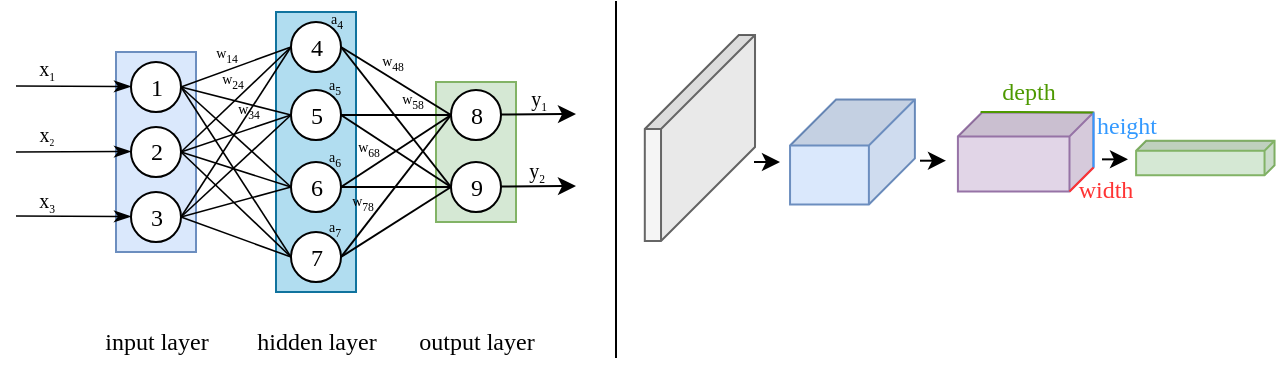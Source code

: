 <mxfile version="26.0.16">
  <diagram name="第 1 页" id="HcRTTimAbUEUHV0r35dK">
    <mxGraphModel dx="763" dy="504" grid="1" gridSize="10" guides="1" tooltips="1" connect="1" arrows="1" fold="1" page="1" pageScale="1" pageWidth="827" pageHeight="1169" math="0" shadow="0">
      <root>
        <mxCell id="0" />
        <mxCell id="1" parent="0" />
        <mxCell id="nZi-JbzOEyZhrvatA6-u-1" value="" style="rounded=0;whiteSpace=wrap;html=1;fillColor=#dae8fc;strokeColor=#6c8ebf;fontFamily=Times New Roman;" parent="1" vertex="1">
          <mxGeometry x="120" y="40" width="40" height="100" as="geometry" />
        </mxCell>
        <mxCell id="nZi-JbzOEyZhrvatA6-u-2" value="" style="rounded=0;whiteSpace=wrap;html=1;fillColor=#b1ddf0;strokeColor=#10739e;fontFamily=Times New Roman;" parent="1" vertex="1">
          <mxGeometry x="200" y="20" width="40" height="140" as="geometry" />
        </mxCell>
        <mxCell id="nZi-JbzOEyZhrvatA6-u-3" value="" style="rounded=0;whiteSpace=wrap;html=1;fillColor=#d5e8d4;strokeColor=#82b366;fontFamily=Times New Roman;" parent="1" vertex="1">
          <mxGeometry x="280" y="55" width="40" height="70" as="geometry" />
        </mxCell>
        <mxCell id="nZi-JbzOEyZhrvatA6-u-18" style="rounded=0;orthogonalLoop=1;jettySize=auto;html=1;exitX=1;exitY=0.5;exitDx=0;exitDy=0;entryX=0;entryY=0.5;entryDx=0;entryDy=0;fontFamily=Times New Roman;endArrow=none;endFill=1;strokeWidth=0.8;startFill=0;" parent="1" source="nZi-JbzOEyZhrvatA6-u-4" target="nZi-JbzOEyZhrvatA6-u-7" edge="1">
          <mxGeometry relative="1" as="geometry" />
        </mxCell>
        <mxCell id="nZi-JbzOEyZhrvatA6-u-4" value="1" style="ellipse;whiteSpace=wrap;html=1;aspect=fixed;fontFamily=Times New Roman;" parent="1" vertex="1">
          <mxGeometry x="127.5" y="45" width="25" height="25" as="geometry" />
        </mxCell>
        <mxCell id="nZi-JbzOEyZhrvatA6-u-5" value="2" style="ellipse;whiteSpace=wrap;html=1;aspect=fixed;fontFamily=Times New Roman;" parent="1" vertex="1">
          <mxGeometry x="127.5" y="77.5" width="25" height="25" as="geometry" />
        </mxCell>
        <mxCell id="nZi-JbzOEyZhrvatA6-u-6" value="3" style="ellipse;whiteSpace=wrap;html=1;aspect=fixed;fontFamily=Times New Roman;" parent="1" vertex="1">
          <mxGeometry x="127.5" y="110" width="25" height="25" as="geometry" />
        </mxCell>
        <mxCell id="nZi-JbzOEyZhrvatA6-u-7" value="4" style="ellipse;whiteSpace=wrap;html=1;aspect=fixed;fontFamily=Times New Roman;" parent="1" vertex="1">
          <mxGeometry x="207.5" y="25" width="25" height="25" as="geometry" />
        </mxCell>
        <mxCell id="nZi-JbzOEyZhrvatA6-u-8" value="7" style="ellipse;whiteSpace=wrap;html=1;aspect=fixed;fontFamily=Times New Roman;" parent="1" vertex="1">
          <mxGeometry x="207.5" y="130" width="25" height="25" as="geometry" />
        </mxCell>
        <mxCell id="nZi-JbzOEyZhrvatA6-u-9" value="5" style="ellipse;whiteSpace=wrap;html=1;aspect=fixed;fontFamily=Times New Roman;" parent="1" vertex="1">
          <mxGeometry x="207.5" y="59" width="25" height="25" as="geometry" />
        </mxCell>
        <mxCell id="nZi-JbzOEyZhrvatA6-u-10" value="6" style="ellipse;whiteSpace=wrap;html=1;aspect=fixed;fontFamily=Times New Roman;" parent="1" vertex="1">
          <mxGeometry x="207.5" y="95" width="25" height="25" as="geometry" />
        </mxCell>
        <mxCell id="nZi-JbzOEyZhrvatA6-u-13" value="9" style="ellipse;whiteSpace=wrap;html=1;aspect=fixed;fontFamily=Times New Roman;" parent="1" vertex="1">
          <mxGeometry x="287.5" y="95" width="25" height="25" as="geometry" />
        </mxCell>
        <mxCell id="nZi-JbzOEyZhrvatA6-u-14" value="8" style="ellipse;whiteSpace=wrap;html=1;aspect=fixed;fontFamily=Times New Roman;" parent="1" vertex="1">
          <mxGeometry x="287.5" y="59" width="25" height="25" as="geometry" />
        </mxCell>
        <mxCell id="nZi-JbzOEyZhrvatA6-u-15" value="" style="endArrow=classicThin;html=1;rounded=0;fontFamily=Times New Roman;strokeWidth=0.8;endFill=1;" parent="1" edge="1">
          <mxGeometry width="50" height="50" relative="1" as="geometry">
            <mxPoint x="70" y="57" as="sourcePoint" />
            <mxPoint x="127.5" y="57.25" as="targetPoint" />
          </mxGeometry>
        </mxCell>
        <mxCell id="nZi-JbzOEyZhrvatA6-u-16" value="" style="endArrow=classicThin;html=1;rounded=0;fontFamily=Times New Roman;strokeWidth=0.8;endFill=1;" parent="1" edge="1">
          <mxGeometry width="50" height="50" relative="1" as="geometry">
            <mxPoint x="70" y="122" as="sourcePoint" />
            <mxPoint x="127.5" y="122.25" as="targetPoint" />
          </mxGeometry>
        </mxCell>
        <mxCell id="nZi-JbzOEyZhrvatA6-u-17" value="" style="endArrow=classicThin;html=1;rounded=0;fontFamily=Times New Roman;strokeWidth=0.8;endFill=1;" parent="1" edge="1">
          <mxGeometry width="50" height="50" relative="1" as="geometry">
            <mxPoint x="70" y="90" as="sourcePoint" />
            <mxPoint x="127.5" y="89.75" as="targetPoint" />
          </mxGeometry>
        </mxCell>
        <mxCell id="nZi-JbzOEyZhrvatA6-u-20" style="rounded=0;orthogonalLoop=1;jettySize=auto;html=1;exitX=1;exitY=0.5;exitDx=0;exitDy=0;entryX=0;entryY=0.5;entryDx=0;entryDy=0;fontFamily=Times New Roman;endArrow=none;endFill=1;strokeWidth=0.8;startFill=0;" parent="1" source="nZi-JbzOEyZhrvatA6-u-4" target="nZi-JbzOEyZhrvatA6-u-8" edge="1">
          <mxGeometry relative="1" as="geometry">
            <mxPoint x="163" y="68" as="sourcePoint" />
            <mxPoint x="218" y="48" as="targetPoint" />
          </mxGeometry>
        </mxCell>
        <mxCell id="nZi-JbzOEyZhrvatA6-u-21" style="rounded=0;orthogonalLoop=1;jettySize=auto;html=1;exitX=1;exitY=0.5;exitDx=0;exitDy=0;entryX=0;entryY=0.5;entryDx=0;entryDy=0;fontFamily=Times New Roman;endArrow=none;endFill=1;strokeWidth=0.8;startFill=0;" parent="1" source="nZi-JbzOEyZhrvatA6-u-4" target="nZi-JbzOEyZhrvatA6-u-10" edge="1">
          <mxGeometry relative="1" as="geometry">
            <mxPoint x="173" y="78" as="sourcePoint" />
            <mxPoint x="228" y="58" as="targetPoint" />
          </mxGeometry>
        </mxCell>
        <mxCell id="nZi-JbzOEyZhrvatA6-u-22" style="rounded=0;orthogonalLoop=1;jettySize=auto;html=1;exitX=1;exitY=0.5;exitDx=0;exitDy=0;entryX=0;entryY=0.5;entryDx=0;entryDy=0;fontFamily=Times New Roman;endArrow=none;endFill=1;strokeWidth=0.8;startFill=0;" parent="1" source="nZi-JbzOEyZhrvatA6-u-4" target="nZi-JbzOEyZhrvatA6-u-9" edge="1">
          <mxGeometry relative="1" as="geometry">
            <mxPoint x="183" y="88" as="sourcePoint" />
            <mxPoint x="238" y="68" as="targetPoint" />
          </mxGeometry>
        </mxCell>
        <mxCell id="nZi-JbzOEyZhrvatA6-u-23" style="rounded=0;orthogonalLoop=1;jettySize=auto;html=1;exitX=1;exitY=0.5;exitDx=0;exitDy=0;entryX=0;entryY=0.5;entryDx=0;entryDy=0;fontFamily=Times New Roman;endArrow=none;endFill=1;strokeWidth=0.8;startFill=0;" parent="1" source="nZi-JbzOEyZhrvatA6-u-5" target="nZi-JbzOEyZhrvatA6-u-8" edge="1">
          <mxGeometry relative="1" as="geometry">
            <mxPoint x="40" y="25" as="sourcePoint" />
            <mxPoint x="95" y="5" as="targetPoint" />
          </mxGeometry>
        </mxCell>
        <mxCell id="nZi-JbzOEyZhrvatA6-u-24" style="rounded=0;orthogonalLoop=1;jettySize=auto;html=1;exitX=1;exitY=0.5;exitDx=0;exitDy=0;entryX=0;entryY=0.5;entryDx=0;entryDy=0;fontFamily=Times New Roman;endArrow=none;endFill=1;strokeWidth=0.8;startFill=0;" parent="1" source="nZi-JbzOEyZhrvatA6-u-5" target="nZi-JbzOEyZhrvatA6-u-10" edge="1">
          <mxGeometry relative="1" as="geometry">
            <mxPoint x="50" y="35" as="sourcePoint" />
            <mxPoint x="105" y="15" as="targetPoint" />
          </mxGeometry>
        </mxCell>
        <mxCell id="nZi-JbzOEyZhrvatA6-u-25" style="rounded=0;orthogonalLoop=1;jettySize=auto;html=1;exitX=1;exitY=0.5;exitDx=0;exitDy=0;entryX=0;entryY=0.5;entryDx=0;entryDy=0;fontFamily=Times New Roman;endArrow=none;endFill=1;strokeWidth=0.8;startFill=0;" parent="1" source="nZi-JbzOEyZhrvatA6-u-5" target="nZi-JbzOEyZhrvatA6-u-9" edge="1">
          <mxGeometry relative="1" as="geometry">
            <mxPoint x="60" y="45" as="sourcePoint" />
            <mxPoint x="115" y="25" as="targetPoint" />
          </mxGeometry>
        </mxCell>
        <mxCell id="nZi-JbzOEyZhrvatA6-u-26" style="rounded=0;orthogonalLoop=1;jettySize=auto;html=1;exitX=1;exitY=0.5;exitDx=0;exitDy=0;entryX=0;entryY=0.5;entryDx=0;entryDy=0;fontFamily=Times New Roman;endArrow=none;endFill=1;strokeWidth=0.8;startFill=0;" parent="1" source="nZi-JbzOEyZhrvatA6-u-5" target="nZi-JbzOEyZhrvatA6-u-7" edge="1">
          <mxGeometry relative="1" as="geometry">
            <mxPoint x="70" y="55" as="sourcePoint" />
            <mxPoint x="125" y="35" as="targetPoint" />
          </mxGeometry>
        </mxCell>
        <mxCell id="nZi-JbzOEyZhrvatA6-u-27" style="rounded=0;orthogonalLoop=1;jettySize=auto;html=1;exitX=1;exitY=0.5;exitDx=0;exitDy=0;entryX=0;entryY=0.5;entryDx=0;entryDy=0;fontFamily=Times New Roman;endArrow=none;endFill=1;startFill=0;" parent="1" source="nZi-JbzOEyZhrvatA6-u-7" target="nZi-JbzOEyZhrvatA6-u-14" edge="1">
          <mxGeometry relative="1" as="geometry">
            <mxPoint x="60" y="10" as="sourcePoint" />
            <mxPoint x="115" y="-10" as="targetPoint" />
          </mxGeometry>
        </mxCell>
        <mxCell id="nZi-JbzOEyZhrvatA6-u-29" style="rounded=0;orthogonalLoop=1;jettySize=auto;html=1;exitX=1;exitY=0.5;exitDx=0;exitDy=0;entryX=0;entryY=0.5;entryDx=0;entryDy=0;fontFamily=Times New Roman;endArrow=none;endFill=1;startFill=0;" parent="1" source="nZi-JbzOEyZhrvatA6-u-9" target="nZi-JbzOEyZhrvatA6-u-14" edge="1">
          <mxGeometry relative="1" as="geometry">
            <mxPoint x="10" y="30" as="sourcePoint" />
            <mxPoint x="65" y="10" as="targetPoint" />
          </mxGeometry>
        </mxCell>
        <mxCell id="nZi-JbzOEyZhrvatA6-u-30" style="rounded=0;orthogonalLoop=1;jettySize=auto;html=1;exitX=1;exitY=0.5;exitDx=0;exitDy=0;entryX=0;entryY=0.5;entryDx=0;entryDy=0;fontFamily=Times New Roman;endArrow=none;endFill=1;startFill=0;" parent="1" source="nZi-JbzOEyZhrvatA6-u-10" target="nZi-JbzOEyZhrvatA6-u-14" edge="1">
          <mxGeometry relative="1" as="geometry">
            <mxPoint x="20" y="40" as="sourcePoint" />
            <mxPoint x="75" y="20" as="targetPoint" />
          </mxGeometry>
        </mxCell>
        <mxCell id="nZi-JbzOEyZhrvatA6-u-31" style="rounded=0;orthogonalLoop=1;jettySize=auto;html=1;exitX=1;exitY=0.5;exitDx=0;exitDy=0;entryX=0;entryY=0.5;entryDx=0;entryDy=0;fontFamily=Times New Roman;endArrow=none;endFill=1;startFill=0;" parent="1" source="nZi-JbzOEyZhrvatA6-u-8" target="nZi-JbzOEyZhrvatA6-u-14" edge="1">
          <mxGeometry relative="1" as="geometry">
            <mxPoint x="30" y="50" as="sourcePoint" />
            <mxPoint x="85" y="30" as="targetPoint" />
          </mxGeometry>
        </mxCell>
        <mxCell id="nZi-JbzOEyZhrvatA6-u-32" style="rounded=0;orthogonalLoop=1;jettySize=auto;html=1;exitX=1;exitY=0.5;exitDx=0;exitDy=0;entryX=0;entryY=0.5;entryDx=0;entryDy=0;fontFamily=Times New Roman;endArrow=none;endFill=1;strokeWidth=0.8;startFill=0;" parent="1" source="nZi-JbzOEyZhrvatA6-u-6" target="nZi-JbzOEyZhrvatA6-u-8" edge="1">
          <mxGeometry relative="1" as="geometry">
            <mxPoint x="70" y="20" as="sourcePoint" />
            <mxPoint x="125" as="targetPoint" />
          </mxGeometry>
        </mxCell>
        <mxCell id="nZi-JbzOEyZhrvatA6-u-33" style="rounded=0;orthogonalLoop=1;jettySize=auto;html=1;exitX=1;exitY=0.5;exitDx=0;exitDy=0;entryX=0;entryY=0.5;entryDx=0;entryDy=0;fontFamily=Times New Roman;endArrow=none;endFill=1;strokeWidth=0.8;startFill=0;" parent="1" source="nZi-JbzOEyZhrvatA6-u-6" target="nZi-JbzOEyZhrvatA6-u-10" edge="1">
          <mxGeometry relative="1" as="geometry">
            <mxPoint x="80" y="30" as="sourcePoint" />
            <mxPoint x="135" y="10" as="targetPoint" />
          </mxGeometry>
        </mxCell>
        <mxCell id="nZi-JbzOEyZhrvatA6-u-34" style="rounded=0;orthogonalLoop=1;jettySize=auto;html=1;exitX=1;exitY=0.5;exitDx=0;exitDy=0;entryX=0;entryY=0.5;entryDx=0;entryDy=0;fontFamily=Times New Roman;endArrow=none;endFill=1;strokeWidth=0.8;startFill=0;" parent="1" source="nZi-JbzOEyZhrvatA6-u-6" target="nZi-JbzOEyZhrvatA6-u-9" edge="1">
          <mxGeometry relative="1" as="geometry">
            <mxPoint x="90" y="40" as="sourcePoint" />
            <mxPoint x="145" y="20" as="targetPoint" />
          </mxGeometry>
        </mxCell>
        <mxCell id="nZi-JbzOEyZhrvatA6-u-35" style="rounded=0;orthogonalLoop=1;jettySize=auto;html=1;exitX=1;exitY=0.5;exitDx=0;exitDy=0;entryX=0;entryY=0.5;entryDx=0;entryDy=0;fontFamily=Times New Roman;endArrow=none;endFill=1;strokeWidth=0.8;startFill=0;" parent="1" source="nZi-JbzOEyZhrvatA6-u-6" target="nZi-JbzOEyZhrvatA6-u-7" edge="1">
          <mxGeometry relative="1" as="geometry">
            <mxPoint x="100" y="50" as="sourcePoint" />
            <mxPoint x="155" y="30" as="targetPoint" />
          </mxGeometry>
        </mxCell>
        <mxCell id="nZi-JbzOEyZhrvatA6-u-36" style="rounded=0;orthogonalLoop=1;jettySize=auto;html=1;exitX=1;exitY=0.5;exitDx=0;exitDy=0;entryX=0;entryY=0.5;entryDx=0;entryDy=0;fontFamily=Times New Roman;endArrow=none;endFill=1;startFill=0;" parent="1" source="nZi-JbzOEyZhrvatA6-u-8" target="nZi-JbzOEyZhrvatA6-u-13" edge="1">
          <mxGeometry relative="1" as="geometry">
            <mxPoint x="243" y="153" as="sourcePoint" />
            <mxPoint x="298" y="82" as="targetPoint" />
          </mxGeometry>
        </mxCell>
        <mxCell id="nZi-JbzOEyZhrvatA6-u-37" style="rounded=0;orthogonalLoop=1;jettySize=auto;html=1;exitX=1;exitY=0.5;exitDx=0;exitDy=0;entryX=0;entryY=0.5;entryDx=0;entryDy=0;fontFamily=Times New Roman;endArrow=none;endFill=1;startFill=0;" parent="1" source="nZi-JbzOEyZhrvatA6-u-10" target="nZi-JbzOEyZhrvatA6-u-13" edge="1">
          <mxGeometry relative="1" as="geometry">
            <mxPoint x="253" y="163" as="sourcePoint" />
            <mxPoint x="308" y="92" as="targetPoint" />
          </mxGeometry>
        </mxCell>
        <mxCell id="nZi-JbzOEyZhrvatA6-u-38" style="rounded=0;orthogonalLoop=1;jettySize=auto;html=1;exitX=1;exitY=0.5;exitDx=0;exitDy=0;entryX=0;entryY=0.5;entryDx=0;entryDy=0;fontFamily=Times New Roman;endArrow=none;endFill=1;startFill=0;" parent="1" source="nZi-JbzOEyZhrvatA6-u-9" target="nZi-JbzOEyZhrvatA6-u-13" edge="1">
          <mxGeometry relative="1" as="geometry">
            <mxPoint x="263" y="173" as="sourcePoint" />
            <mxPoint x="318" y="102" as="targetPoint" />
          </mxGeometry>
        </mxCell>
        <mxCell id="nZi-JbzOEyZhrvatA6-u-39" style="rounded=0;orthogonalLoop=1;jettySize=auto;html=1;entryX=0;entryY=0.5;entryDx=0;entryDy=0;exitX=1;exitY=0.5;exitDx=0;exitDy=0;fontFamily=Times New Roman;endArrow=none;endFill=1;startFill=0;" parent="1" source="nZi-JbzOEyZhrvatA6-u-7" target="nZi-JbzOEyZhrvatA6-u-13" edge="1">
          <mxGeometry relative="1" as="geometry">
            <mxPoint x="273" y="183" as="sourcePoint" />
            <mxPoint x="328" y="112" as="targetPoint" />
          </mxGeometry>
        </mxCell>
        <mxCell id="nZi-JbzOEyZhrvatA6-u-40" value="" style="endArrow=classic;html=1;rounded=0;fontFamily=Times New Roman;" parent="1" edge="1">
          <mxGeometry width="50" height="50" relative="1" as="geometry">
            <mxPoint x="312.5" y="71.22" as="sourcePoint" />
            <mxPoint x="350" y="71" as="targetPoint" />
          </mxGeometry>
        </mxCell>
        <mxCell id="nZi-JbzOEyZhrvatA6-u-41" value="" style="endArrow=classic;html=1;rounded=0;fontFamily=Times New Roman;" parent="1" edge="1">
          <mxGeometry width="50" height="50" relative="1" as="geometry">
            <mxPoint x="312.5" y="107.22" as="sourcePoint" />
            <mxPoint x="350" y="107" as="targetPoint" />
          </mxGeometry>
        </mxCell>
        <mxCell id="nZi-JbzOEyZhrvatA6-u-42" value="&lt;font&gt;input layer&lt;/font&gt;" style="text;html=1;align=center;verticalAlign=middle;resizable=0;points=[];autosize=1;labelBackgroundColor=default;fontColor=light-dark(#000000,#EDEDED);fontFamily=Times New Roman;" parent="1" vertex="1">
          <mxGeometry x="100" y="170" width="80" height="30" as="geometry" />
        </mxCell>
        <mxCell id="nZi-JbzOEyZhrvatA6-u-43" value="hidden layer" style="text;html=1;align=center;verticalAlign=middle;resizable=0;points=[];autosize=1;strokeColor=none;fillColor=none;fontColor=light-dark(#000000,#EDEDED);fontFamily=Times New Roman;" parent="1" vertex="1">
          <mxGeometry x="180" y="170" width="80" height="30" as="geometry" />
        </mxCell>
        <mxCell id="nZi-JbzOEyZhrvatA6-u-44" value="output layer" style="text;html=1;align=center;verticalAlign=middle;resizable=0;points=[];autosize=1;strokeColor=none;fillColor=none;fontColor=light-dark(#000000,#EDEDED);fontFamily=Times New Roman;" parent="1" vertex="1">
          <mxGeometry x="260" y="170" width="80" height="30" as="geometry" />
        </mxCell>
        <mxCell id="nZi-JbzOEyZhrvatA6-u-45" value="&lt;span style=&quot;font-size: 10px;&quot;&gt;x&lt;/span&gt;&lt;span style=&quot;font-size: 6.944px;&quot;&gt;&lt;sub&gt;1&lt;/sub&gt;&lt;/span&gt;" style="text;html=1;align=center;verticalAlign=middle;resizable=0;points=[];autosize=1;strokeColor=none;fillColor=none;fontFamily=Times New Roman;" parent="1" vertex="1">
          <mxGeometry x="70" y="33" width="30" height="30" as="geometry" />
        </mxCell>
        <mxCell id="nZi-JbzOEyZhrvatA6-u-46" value="&lt;span style=&quot;font-size: 10px;&quot;&gt;x&lt;/span&gt;&lt;span style=&quot;font-size: 5.787px;&quot;&gt;&lt;sub&gt;2&lt;/sub&gt;&lt;/span&gt;" style="text;html=1;align=center;verticalAlign=middle;resizable=0;points=[];autosize=1;strokeColor=none;fillColor=none;fontFamily=Times New Roman;" parent="1" vertex="1">
          <mxGeometry x="70" y="66" width="30" height="30" as="geometry" />
        </mxCell>
        <mxCell id="nZi-JbzOEyZhrvatA6-u-47" value="&lt;span style=&quot;font-size: 10px;&quot;&gt;x&lt;/span&gt;&lt;span style=&quot;font-size: 6.944px;&quot;&gt;&lt;sub&gt;3&lt;/sub&gt;&lt;/span&gt;" style="text;html=1;align=center;verticalAlign=middle;resizable=0;points=[];autosize=1;strokeColor=none;fillColor=none;fontFamily=Times New Roman;" parent="1" vertex="1">
          <mxGeometry x="70" y="99" width="30" height="30" as="geometry" />
        </mxCell>
        <mxCell id="nZi-JbzOEyZhrvatA6-u-50" value="&lt;span style=&quot;font-size: 10px;&quot;&gt;y&lt;/span&gt;&lt;span style=&quot;font-size: 6.944px;&quot;&gt;&lt;sub&gt;2&lt;/sub&gt;&lt;/span&gt;" style="text;html=1;align=center;verticalAlign=middle;resizable=0;points=[];autosize=1;strokeColor=none;fillColor=none;fontFamily=Times New Roman;" parent="1" vertex="1">
          <mxGeometry x="314.5" y="84" width="30" height="30" as="geometry" />
        </mxCell>
        <mxCell id="nZi-JbzOEyZhrvatA6-u-51" value="&lt;span style=&quot;font-size: 10px;&quot;&gt;y&lt;/span&gt;&lt;span style=&quot;font-size: 6.944px;&quot;&gt;&lt;sub&gt;1&lt;/sub&gt;&lt;/span&gt;" style="text;html=1;align=center;verticalAlign=middle;resizable=0;points=[];autosize=1;strokeColor=none;fillColor=none;fontFamily=Times New Roman;" parent="1" vertex="1">
          <mxGeometry x="315.5" y="48" width="30" height="30" as="geometry" />
        </mxCell>
        <mxCell id="nZi-JbzOEyZhrvatA6-u-53" value="&lt;span&gt;w&lt;/span&gt;&lt;span&gt;&lt;sub&gt;14&lt;/sub&gt;&lt;/span&gt;" style="text;html=1;align=center;verticalAlign=middle;resizable=0;points=[];autosize=1;strokeColor=none;fillColor=none;fontSize=7;fontFamily=Times New Roman;" parent="1" vertex="1">
          <mxGeometry x="160" y="31.5" width="30" height="20" as="geometry" />
        </mxCell>
        <mxCell id="nZi-JbzOEyZhrvatA6-u-55" value="&lt;span&gt;w&lt;/span&gt;&lt;span&gt;&lt;sub&gt;24&lt;/sub&gt;&lt;/span&gt;" style="text;html=1;align=center;verticalAlign=middle;resizable=0;points=[];autosize=1;strokeColor=none;fillColor=none;fontSize=7;fontFamily=Times New Roman;" parent="1" vertex="1">
          <mxGeometry x="163" y="45" width="30" height="20" as="geometry" />
        </mxCell>
        <mxCell id="nZi-JbzOEyZhrvatA6-u-57" value="&lt;span&gt;w&lt;/span&gt;&lt;span&gt;&lt;sub&gt;34&lt;/sub&gt;&lt;/span&gt;" style="text;html=1;align=center;verticalAlign=middle;resizable=0;points=[];autosize=1;strokeColor=none;fillColor=none;fontSize=7;fontFamily=Times New Roman;" parent="1" vertex="1">
          <mxGeometry x="171" y="60" width="30" height="20" as="geometry" />
        </mxCell>
        <mxCell id="nZi-JbzOEyZhrvatA6-u-63" value="&lt;span&gt;a&lt;/span&gt;&lt;span&gt;&lt;sub&gt;4&lt;/sub&gt;&lt;/span&gt;" style="text;html=1;align=center;verticalAlign=middle;resizable=0;points=[];autosize=1;strokeColor=none;fillColor=none;fontSize=7;fontFamily=Times New Roman;" parent="1" vertex="1">
          <mxGeometry x="215" y="14.5" width="30" height="20" as="geometry" />
        </mxCell>
        <mxCell id="nZi-JbzOEyZhrvatA6-u-64" value="&lt;span&gt;a&lt;/span&gt;&lt;span&gt;&lt;sub&gt;5&lt;/sub&gt;&lt;/span&gt;" style="text;html=1;align=center;verticalAlign=middle;resizable=0;points=[];autosize=1;strokeColor=none;fillColor=none;fontSize=7;fontFamily=Times New Roman;" parent="1" vertex="1">
          <mxGeometry x="214" y="48" width="30" height="20" as="geometry" />
        </mxCell>
        <mxCell id="nZi-JbzOEyZhrvatA6-u-65" value="&lt;span&gt;a&lt;/span&gt;&lt;span&gt;&lt;sub&gt;6&lt;/sub&gt;&lt;/span&gt;" style="text;html=1;align=center;verticalAlign=middle;resizable=0;points=[];autosize=1;strokeColor=none;fillColor=none;fontSize=7;fontFamily=Times New Roman;" parent="1" vertex="1">
          <mxGeometry x="214" y="84" width="30" height="20" as="geometry" />
        </mxCell>
        <mxCell id="nZi-JbzOEyZhrvatA6-u-66" value="&lt;span&gt;a&lt;/span&gt;&lt;span&gt;&lt;sub&gt;7&lt;/sub&gt;&lt;/span&gt;" style="text;html=1;align=center;verticalAlign=middle;resizable=0;points=[];autosize=1;strokeColor=none;fillColor=none;fontSize=7;fontFamily=Times New Roman;" parent="1" vertex="1">
          <mxGeometry x="214" y="119" width="30" height="20" as="geometry" />
        </mxCell>
        <mxCell id="nZi-JbzOEyZhrvatA6-u-67" value="" style="endArrow=none;html=1;rounded=0;" parent="1" edge="1">
          <mxGeometry width="50" height="50" relative="1" as="geometry">
            <mxPoint x="370" y="193" as="sourcePoint" />
            <mxPoint x="370" y="14.5" as="targetPoint" />
          </mxGeometry>
        </mxCell>
        <mxCell id="nZi-JbzOEyZhrvatA6-u-68" value="" style="shape=cube;whiteSpace=wrap;html=1;boundedLbl=1;backgroundOutline=1;darkOpacity=0.05;darkOpacity2=0.1;size=47;rotation=90;aspect=fixed;fillColor=#f5f5f5;gradientColor=none;strokeColor=#666666;" parent="1" vertex="1">
          <mxGeometry x="360.46" y="55.45" width="103" height="55.11" as="geometry" />
        </mxCell>
        <mxCell id="nZi-JbzOEyZhrvatA6-u-71" value="" style="shape=cube;whiteSpace=wrap;html=1;boundedLbl=1;backgroundOutline=1;darkOpacity=0.05;darkOpacity2=0.1;size=23;rotation=90;fillColor=#dae8fc;gradientColor=none;strokeColor=#6c8ebf;" parent="1" vertex="1">
          <mxGeometry x="462" y="58.78" width="52.47" height="62.43" as="geometry" />
        </mxCell>
        <mxCell id="nZi-JbzOEyZhrvatA6-u-74" value="" style="shape=cube;whiteSpace=wrap;html=1;boundedLbl=1;backgroundOutline=1;darkOpacity=0.05;darkOpacity2=0.1;size=12;rotation=90;fillColor=#e1d5e7;strokeColor=#9673a6;" parent="1" vertex="1">
          <mxGeometry x="555.08" y="56.11" width="39.54" height="67.79" as="geometry" />
        </mxCell>
        <mxCell id="nZi-JbzOEyZhrvatA6-u-75" value="" style="shape=cube;whiteSpace=wrap;html=1;boundedLbl=1;backgroundOutline=1;darkOpacity=0.05;darkOpacity2=0.1;size=5;rotation=90;fillColor=#d5e8d4;strokeColor=#82b366;gradientColor=none;fontFamily=Times New Roman;" parent="1" vertex="1">
          <mxGeometry x="656" y="58.39" width="17.33" height="69.22" as="geometry" />
        </mxCell>
        <mxCell id="nZi-JbzOEyZhrvatA6-u-76" value="" style="endArrow=classic;html=1;rounded=0;targetPerimeterSpacing=0;" parent="1" edge="1">
          <mxGeometry width="50" height="50" relative="1" as="geometry">
            <mxPoint x="439" y="95.0" as="sourcePoint" />
            <mxPoint x="452" y="95.0" as="targetPoint" />
          </mxGeometry>
        </mxCell>
        <mxCell id="nZi-JbzOEyZhrvatA6-u-77" value="" style="endArrow=classic;html=1;rounded=0;targetPerimeterSpacing=0;" parent="1" edge="1">
          <mxGeometry width="50" height="50" relative="1" as="geometry">
            <mxPoint x="522" y="94.35" as="sourcePoint" />
            <mxPoint x="535" y="94.35" as="targetPoint" />
          </mxGeometry>
        </mxCell>
        <mxCell id="nZi-JbzOEyZhrvatA6-u-78" value="" style="endArrow=classic;html=1;rounded=0;targetPerimeterSpacing=0;fontFamily=Times New Roman;" parent="1" edge="1">
          <mxGeometry width="50" height="50" relative="1" as="geometry">
            <mxPoint x="613" y="93.68" as="sourcePoint" />
            <mxPoint x="626" y="93.68" as="targetPoint" />
          </mxGeometry>
        </mxCell>
        <mxCell id="nZi-JbzOEyZhrvatA6-u-79" value="depth" style="text;html=1;align=center;verticalAlign=middle;resizable=0;points=[];autosize=1;strokeColor=none;fillColor=none;fontFamily=Times New Roman;fontColor=#4D9900;" parent="1" vertex="1">
          <mxGeometry x="551" y="45" width="50" height="30" as="geometry" />
        </mxCell>
        <mxCell id="nZi-JbzOEyZhrvatA6-u-80" value="&lt;font style=&quot;&quot;&gt;height&lt;/font&gt;" style="text;html=1;align=center;verticalAlign=middle;resizable=0;points=[];autosize=1;strokeColor=none;fillColor=none;fontFamily=Times New Roman;fontColor=#3399FF;" parent="1" vertex="1">
          <mxGeometry x="600" y="62" width="50" height="30" as="geometry" />
        </mxCell>
        <mxCell id="nZi-JbzOEyZhrvatA6-u-81" value="&lt;font style=&quot;&quot;&gt;&amp;nbsp;width&lt;/font&gt;" style="text;html=1;align=center;verticalAlign=middle;resizable=0;points=[];autosize=1;strokeColor=none;fillColor=none;fontFamily=Times New Roman;fontColor=#FF3333;" parent="1" vertex="1">
          <mxGeometry x="587.62" y="94" width="50" height="30" as="geometry" />
        </mxCell>
        <mxCell id="nZi-JbzOEyZhrvatA6-u-82" value="" style="endArrow=none;rounded=0;exitX=0.026;exitY=0.832;exitDx=0;exitDy=0;exitPerimeter=0;entryX=0;entryY=0;entryDx=0;entryDy=0;entryPerimeter=0;fontColor=#33FF33;labelBackgroundColor=default;fillColor=#d5e8d4;gradientColor=#97d077;strokeColor=#4D9900;" parent="1" source="nZi-JbzOEyZhrvatA6-u-79" target="nZi-JbzOEyZhrvatA6-u-74" edge="1">
          <mxGeometry width="50" height="50" relative="1" as="geometry">
            <mxPoint x="520" y="230" as="sourcePoint" />
            <mxPoint x="580" y="71" as="targetPoint" />
          </mxGeometry>
        </mxCell>
        <mxCell id="nZi-JbzOEyZhrvatA6-u-83" value="" style="endArrow=none;html=1;rounded=0;entryX=0;entryY=0;entryDx=0;entryDy=0;entryPerimeter=0;exitX=0;exitY=0;exitDx=27.54;exitDy=0;exitPerimeter=0;strokeColor=#3399FF;" parent="1" source="nZi-JbzOEyZhrvatA6-u-74" target="nZi-JbzOEyZhrvatA6-u-74" edge="1">
          <mxGeometry width="50" height="50" relative="1" as="geometry">
            <mxPoint x="620" y="80" as="sourcePoint" />
            <mxPoint x="619" y="80" as="targetPoint" />
          </mxGeometry>
        </mxCell>
        <mxCell id="nZi-JbzOEyZhrvatA6-u-84" value="" style="endArrow=none;html=1;rounded=0;entryX=0;entryY=0;entryDx=39.54;entryDy=12;entryPerimeter=0;exitX=0;exitY=0;exitDx=27.54;exitDy=0;exitPerimeter=0;strokeColor=#FF3333;" parent="1" source="nZi-JbzOEyZhrvatA6-u-74" target="nZi-JbzOEyZhrvatA6-u-74" edge="1">
          <mxGeometry width="50" height="50" relative="1" as="geometry">
            <mxPoint x="619" y="108" as="sourcePoint" />
            <mxPoint x="619" y="80" as="targetPoint" />
          </mxGeometry>
        </mxCell>
        <mxCell id="nZi-JbzOEyZhrvatA6-u-58" value="&lt;span&gt;w&lt;/span&gt;&lt;span&gt;&lt;sub&gt;48&lt;/sub&gt;&lt;/span&gt;" style="text;html=1;align=center;verticalAlign=middle;resizable=0;points=[];autosize=1;strokeColor=none;fillColor=none;fontSize=7;fontFamily=Times New Roman;" parent="1" vertex="1">
          <mxGeometry x="243" y="36" width="30" height="20" as="geometry" />
        </mxCell>
        <mxCell id="nZi-JbzOEyZhrvatA6-u-60" value="&lt;span&gt;w&lt;/span&gt;&lt;span&gt;&lt;sub&gt;58&lt;/sub&gt;&lt;/span&gt;" style="text;html=1;align=center;verticalAlign=middle;resizable=0;points=[];autosize=1;strokeColor=none;fillColor=none;fontSize=7;fontFamily=Times New Roman;" parent="1" vertex="1">
          <mxGeometry x="252.5" y="55" width="30" height="20" as="geometry" />
        </mxCell>
        <mxCell id="nZi-JbzOEyZhrvatA6-u-61" value="&lt;span&gt;w&lt;/span&gt;&lt;span&gt;&lt;sub&gt;68&lt;/sub&gt;&lt;/span&gt;" style="text;html=1;align=center;verticalAlign=middle;resizable=0;points=[];autosize=1;strokeColor=none;fillColor=none;fontSize=7;fontFamily=Times New Roman;" parent="1" vertex="1">
          <mxGeometry x="230.5" y="79" width="30" height="20" as="geometry" />
        </mxCell>
        <mxCell id="nZi-JbzOEyZhrvatA6-u-62" value="&lt;span&gt;w&lt;/span&gt;&lt;span&gt;&lt;sub&gt;78&lt;/sub&gt;&lt;/span&gt;" style="text;html=1;align=center;verticalAlign=middle;resizable=0;points=[];autosize=1;strokeColor=none;fillColor=none;fontSize=7;fontFamily=Times New Roman;" parent="1" vertex="1">
          <mxGeometry x="228" y="106" width="30" height="20" as="geometry" />
        </mxCell>
      </root>
    </mxGraphModel>
  </diagram>
</mxfile>
